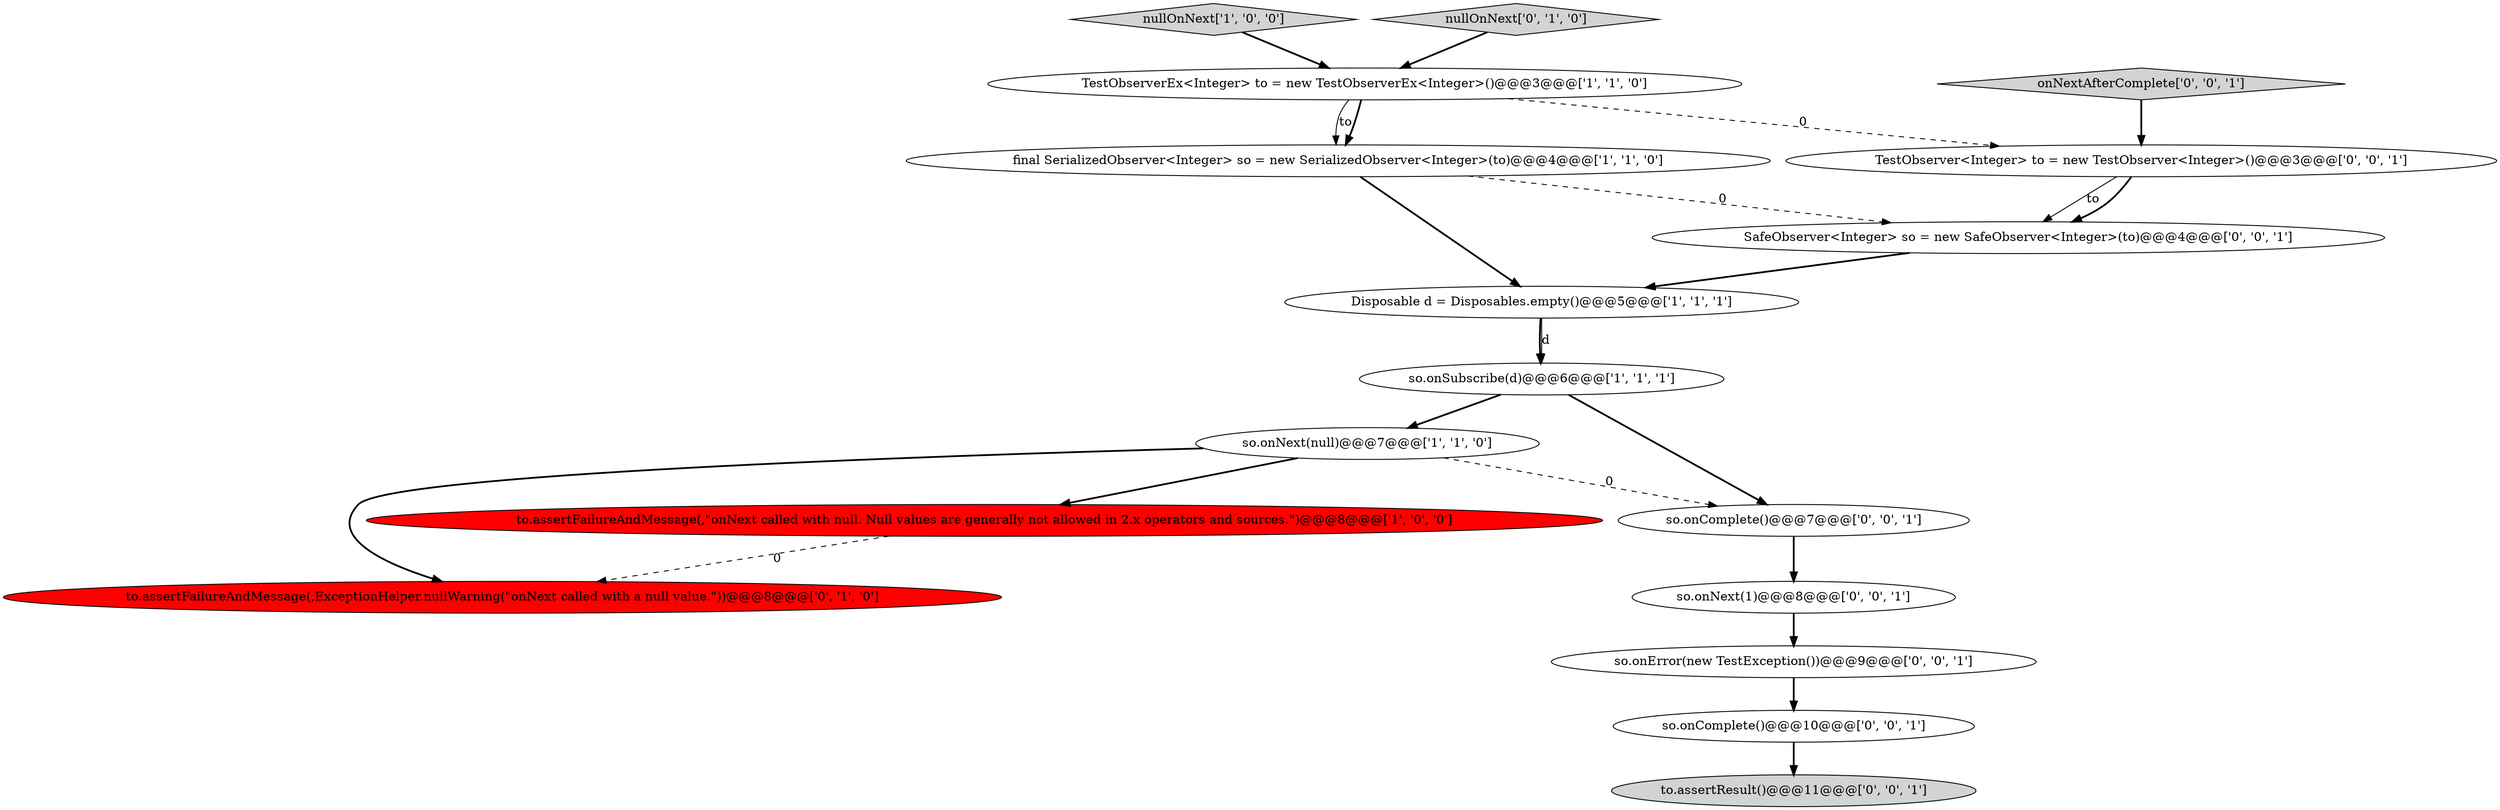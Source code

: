digraph {
0 [style = filled, label = "nullOnNext['1', '0', '0']", fillcolor = lightgray, shape = diamond image = "AAA0AAABBB1BBB"];
15 [style = filled, label = "so.onComplete()@@@10@@@['0', '0', '1']", fillcolor = white, shape = ellipse image = "AAA0AAABBB3BBB"];
6 [style = filled, label = "Disposable d = Disposables.empty()@@@5@@@['1', '1', '1']", fillcolor = white, shape = ellipse image = "AAA0AAABBB1BBB"];
7 [style = filled, label = "nullOnNext['0', '1', '0']", fillcolor = lightgray, shape = diamond image = "AAA0AAABBB2BBB"];
1 [style = filled, label = "so.onSubscribe(d)@@@6@@@['1', '1', '1']", fillcolor = white, shape = ellipse image = "AAA0AAABBB1BBB"];
14 [style = filled, label = "SafeObserver<Integer> so = new SafeObserver<Integer>(to)@@@4@@@['0', '0', '1']", fillcolor = white, shape = ellipse image = "AAA0AAABBB3BBB"];
4 [style = filled, label = "final SerializedObserver<Integer> so = new SerializedObserver<Integer>(to)@@@4@@@['1', '1', '0']", fillcolor = white, shape = ellipse image = "AAA0AAABBB1BBB"];
16 [style = filled, label = "so.onError(new TestException())@@@9@@@['0', '0', '1']", fillcolor = white, shape = ellipse image = "AAA0AAABBB3BBB"];
8 [style = filled, label = "to.assertFailureAndMessage(,ExceptionHelper.nullWarning(\"onNext called with a null value.\"))@@@8@@@['0', '1', '0']", fillcolor = red, shape = ellipse image = "AAA1AAABBB2BBB"];
3 [style = filled, label = "to.assertFailureAndMessage(,\"onNext called with null. Null values are generally not allowed in 2.x operators and sources.\")@@@8@@@['1', '0', '0']", fillcolor = red, shape = ellipse image = "AAA1AAABBB1BBB"];
5 [style = filled, label = "TestObserverEx<Integer> to = new TestObserverEx<Integer>()@@@3@@@['1', '1', '0']", fillcolor = white, shape = ellipse image = "AAA0AAABBB1BBB"];
2 [style = filled, label = "so.onNext(null)@@@7@@@['1', '1', '0']", fillcolor = white, shape = ellipse image = "AAA0AAABBB1BBB"];
11 [style = filled, label = "TestObserver<Integer> to = new TestObserver<Integer>()@@@3@@@['0', '0', '1']", fillcolor = white, shape = ellipse image = "AAA0AAABBB3BBB"];
9 [style = filled, label = "so.onComplete()@@@7@@@['0', '0', '1']", fillcolor = white, shape = ellipse image = "AAA0AAABBB3BBB"];
12 [style = filled, label = "onNextAfterComplete['0', '0', '1']", fillcolor = lightgray, shape = diamond image = "AAA0AAABBB3BBB"];
13 [style = filled, label = "so.onNext(1)@@@8@@@['0', '0', '1']", fillcolor = white, shape = ellipse image = "AAA0AAABBB3BBB"];
10 [style = filled, label = "to.assertResult()@@@11@@@['0', '0', '1']", fillcolor = lightgray, shape = ellipse image = "AAA0AAABBB3BBB"];
16->15 [style = bold, label=""];
11->14 [style = solid, label="to"];
15->10 [style = bold, label=""];
11->14 [style = bold, label=""];
4->6 [style = bold, label=""];
5->4 [style = solid, label="to"];
2->3 [style = bold, label=""];
12->11 [style = bold, label=""];
13->16 [style = bold, label=""];
1->9 [style = bold, label=""];
6->1 [style = bold, label=""];
7->5 [style = bold, label=""];
5->11 [style = dashed, label="0"];
6->1 [style = solid, label="d"];
2->9 [style = dashed, label="0"];
5->4 [style = bold, label=""];
3->8 [style = dashed, label="0"];
4->14 [style = dashed, label="0"];
1->2 [style = bold, label=""];
14->6 [style = bold, label=""];
2->8 [style = bold, label=""];
0->5 [style = bold, label=""];
9->13 [style = bold, label=""];
}
